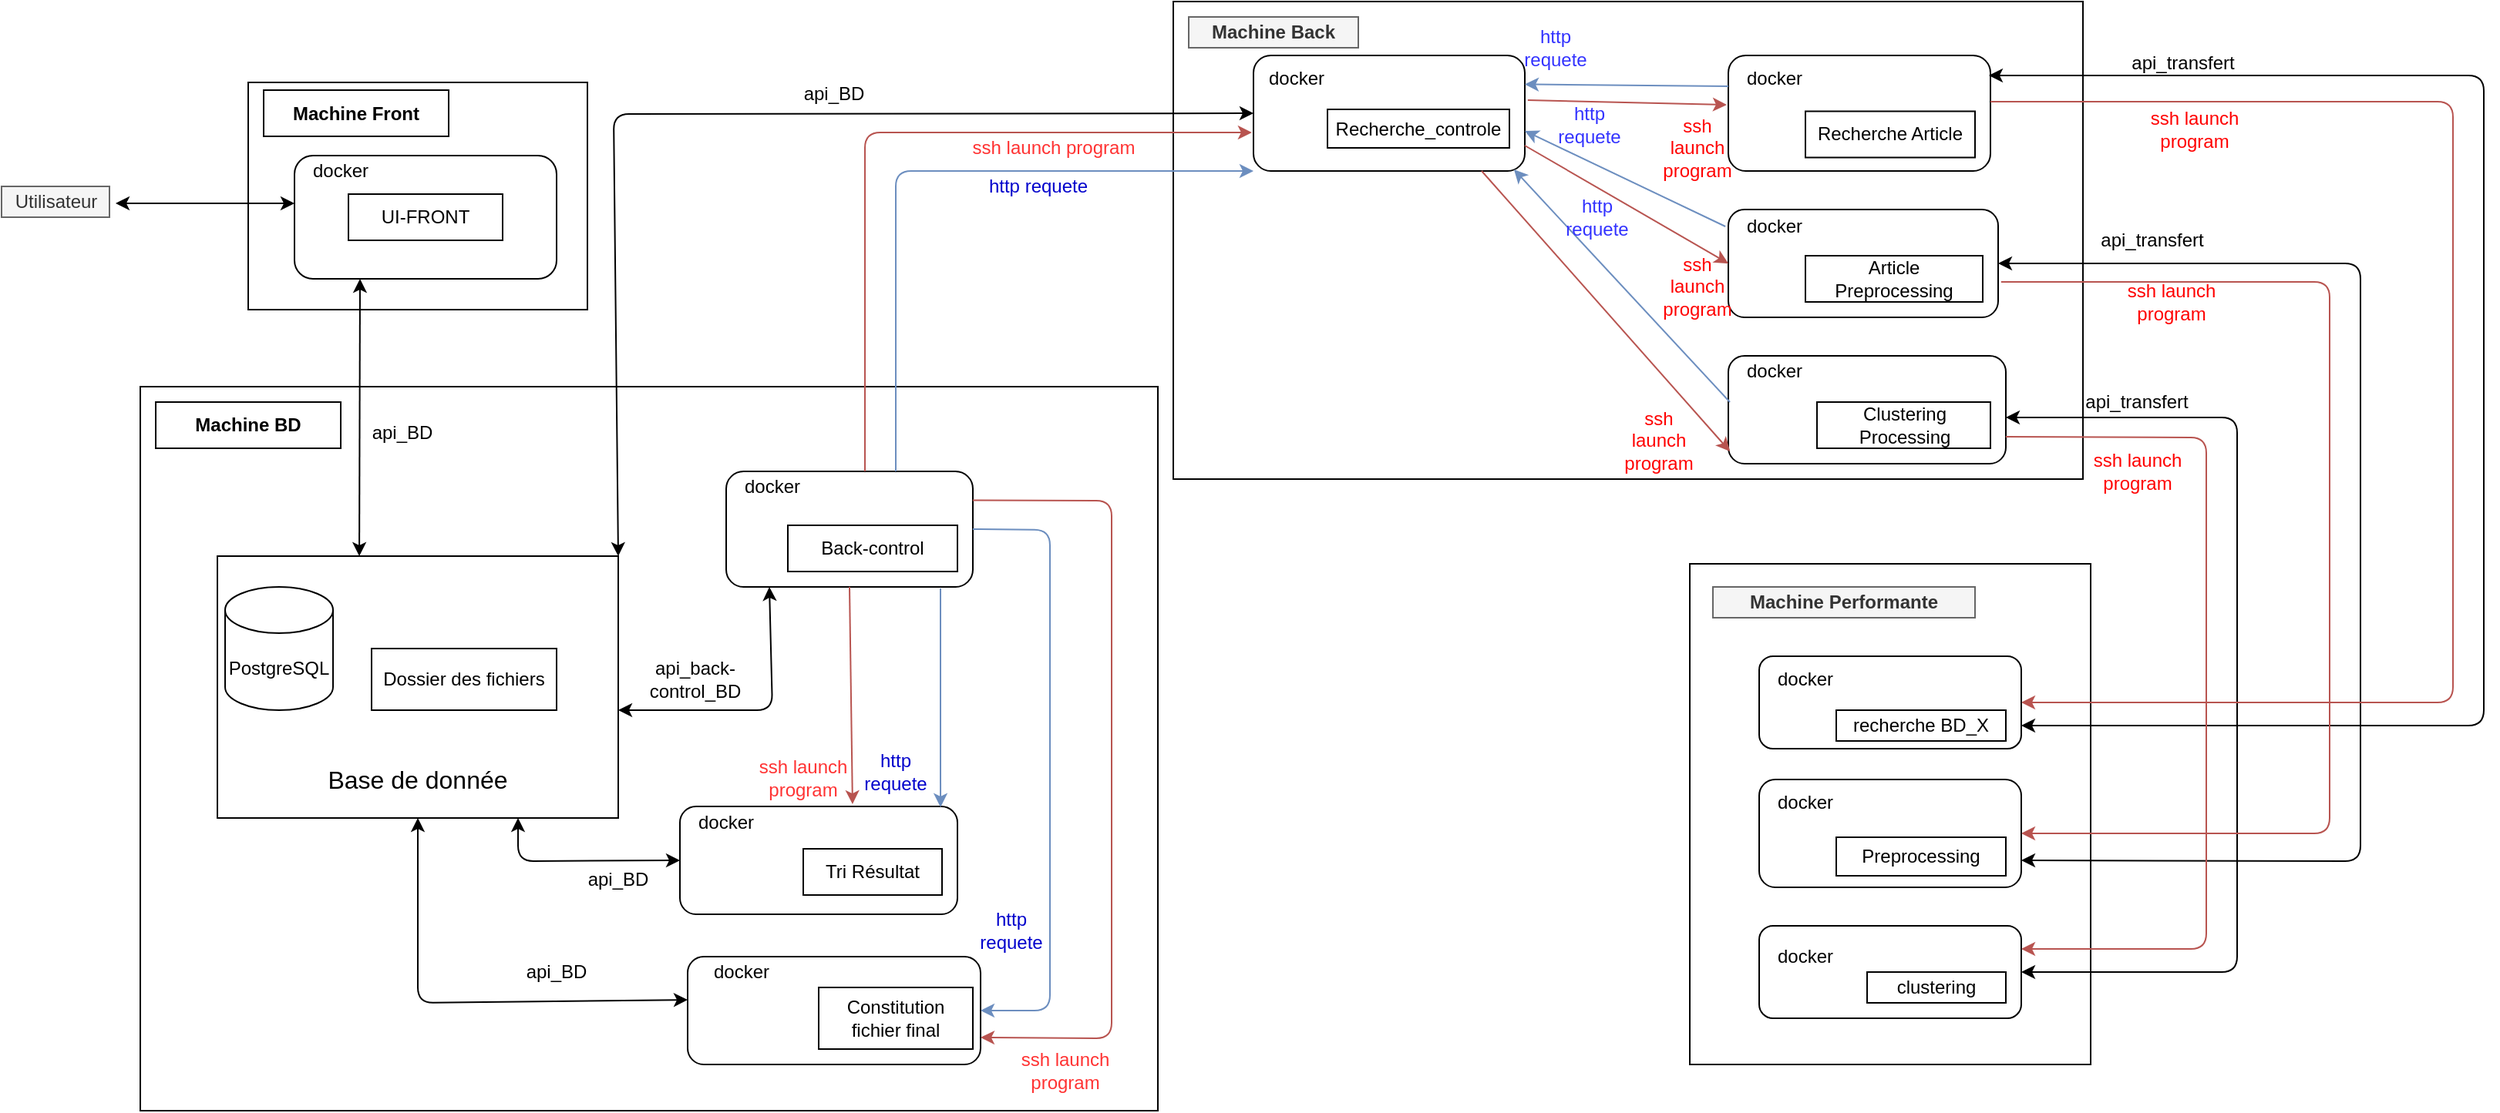 <mxfile version="14.4.3" type="device"><diagram id="G_cpTcne698S1ex-nkcn" name="Page-1"><mxGraphModel dx="2177" dy="816" grid="1" gridSize="10" guides="1" tooltips="1" connect="1" arrows="1" fold="1" page="1" pageScale="1" pageWidth="827" pageHeight="1169" math="0" shadow="0"><root><mxCell id="0"/><mxCell id="1" parent="0"/><mxCell id="-lOK2-5lJGdVcFM7e7Ie-23" value="" style="rounded=0;whiteSpace=wrap;html=1;" parent="1" vertex="1"><mxGeometry x="90" y="302.5" width="220" height="147.5" as="geometry"/></mxCell><mxCell id="-lOK2-5lJGdVcFM7e7Ie-19" value="" style="rounded=0;whiteSpace=wrap;html=1;" parent="1" vertex="1"><mxGeometry x="20" y="500" width="660" height="470" as="geometry"/></mxCell><mxCell id="ac_2K6hET6sWoK2QWNwb-1" value="" style="rounded=0;whiteSpace=wrap;html=1;" parent="1" vertex="1"><mxGeometry x="1025" y="615" width="260" height="325" as="geometry"/></mxCell><mxCell id="-lOK2-5lJGdVcFM7e7Ie-1" value="" style="rounded=0;whiteSpace=wrap;html=1;" parent="1" vertex="1"><mxGeometry x="690" y="250" width="590" height="310" as="geometry"/></mxCell><mxCell id="2wxzu48BwsXidtHnUmWm-2" value="Utilisateur" style="text;html=1;align=center;verticalAlign=middle;resizable=0;points=[];autosize=1;fillColor=#f5f5f5;strokeColor=#666666;fontColor=#333333;" parent="1" vertex="1"><mxGeometry x="-70" y="370" width="70" height="20" as="geometry"/></mxCell><mxCell id="2wxzu48BwsXidtHnUmWm-3" value="" style="rounded=1;whiteSpace=wrap;html=1;" parent="1" vertex="1"><mxGeometry x="120" y="350" width="170" height="80" as="geometry"/></mxCell><mxCell id="2wxzu48BwsXidtHnUmWm-4" value="UI-FRONT" style="rounded=0;whiteSpace=wrap;html=1;" parent="1" vertex="1"><mxGeometry x="155" y="375" width="100" height="30" as="geometry"/></mxCell><mxCell id="2wxzu48BwsXidtHnUmWm-5" value="docker" style="text;html=1;strokeColor=none;fillColor=none;align=center;verticalAlign=middle;whiteSpace=wrap;rounded=0;" parent="1" vertex="1"><mxGeometry x="130" y="350" width="40" height="20" as="geometry"/></mxCell><mxCell id="2wxzu48BwsXidtHnUmWm-6" value="" style="endArrow=classic;startArrow=classic;html=1;entryX=0;entryY=0.388;entryDx=0;entryDy=0;entryPerimeter=0;exitX=1.057;exitY=0.55;exitDx=0;exitDy=0;exitPerimeter=0;" parent="1" target="2wxzu48BwsXidtHnUmWm-3" edge="1" source="2wxzu48BwsXidtHnUmWm-2"><mxGeometry width="50" height="50" relative="1" as="geometry"><mxPoint x="80" y="380" as="sourcePoint"/><mxPoint x="120" y="375" as="targetPoint"/></mxGeometry></mxCell><mxCell id="2wxzu48BwsXidtHnUmWm-8" value="" style="rounded=0;whiteSpace=wrap;html=1;" parent="1" vertex="1"><mxGeometry x="70" y="610" width="260" height="170" as="geometry"/></mxCell><mxCell id="2wxzu48BwsXidtHnUmWm-9" value="PostgreSQL" style="shape=cylinder3;whiteSpace=wrap;html=1;boundedLbl=1;backgroundOutline=1;size=15;" parent="1" vertex="1"><mxGeometry x="75" y="630" width="70" height="80" as="geometry"/></mxCell><mxCell id="2wxzu48BwsXidtHnUmWm-10" value="&lt;font style=&quot;font-size: 16px&quot;&gt;Base de donnée&lt;/font&gt;" style="text;html=1;strokeColor=none;fillColor=none;align=center;verticalAlign=middle;whiteSpace=wrap;rounded=0;" parent="1" vertex="1"><mxGeometry x="90" y="740" width="220" height="30" as="geometry"/></mxCell><mxCell id="2wxzu48BwsXidtHnUmWm-14" value="" style="rounded=1;whiteSpace=wrap;html=1;" parent="1" vertex="1"><mxGeometry x="742" y="285" width="176" height="75" as="geometry"/></mxCell><mxCell id="2wxzu48BwsXidtHnUmWm-15" value="Recherche_controle" style="rounded=0;whiteSpace=wrap;html=1;" parent="1" vertex="1"><mxGeometry x="790" y="320" width="118" height="25" as="geometry"/></mxCell><mxCell id="2wxzu48BwsXidtHnUmWm-16" value="docker" style="text;html=1;strokeColor=none;fillColor=none;align=center;verticalAlign=middle;whiteSpace=wrap;rounded=0;" parent="1" vertex="1"><mxGeometry x="750" y="290" width="40" height="20" as="geometry"/></mxCell><mxCell id="2wxzu48BwsXidtHnUmWm-17" value="Dossier des fichiers" style="rounded=0;whiteSpace=wrap;html=1;" parent="1" vertex="1"><mxGeometry x="170" y="670" width="120" height="40" as="geometry"/></mxCell><mxCell id="2wxzu48BwsXidtHnUmWm-19" value="api_BD" style="text;html=1;strokeColor=none;fillColor=none;align=center;verticalAlign=middle;whiteSpace=wrap;rounded=0;" parent="1" vertex="1"><mxGeometry x="450" y="300" width="40" height="20" as="geometry"/></mxCell><mxCell id="2wxzu48BwsXidtHnUmWm-20" value="" style="rounded=1;whiteSpace=wrap;html=1;" parent="1" vertex="1"><mxGeometry x="1050" y="285" width="170" height="75" as="geometry"/></mxCell><mxCell id="2wxzu48BwsXidtHnUmWm-21" value="Recherche Article" style="rounded=0;whiteSpace=wrap;html=1;" parent="1" vertex="1"><mxGeometry x="1100" y="321.25" width="110" height="30" as="geometry"/></mxCell><mxCell id="2wxzu48BwsXidtHnUmWm-22" value="docker" style="text;html=1;strokeColor=none;fillColor=none;align=center;verticalAlign=middle;whiteSpace=wrap;rounded=0;" parent="1" vertex="1"><mxGeometry x="1060" y="290" width="40" height="20" as="geometry"/></mxCell><mxCell id="2wxzu48BwsXidtHnUmWm-25" value="" style="rounded=1;whiteSpace=wrap;html=1;" parent="1" vertex="1"><mxGeometry x="1050" y="385" width="175" height="70" as="geometry"/></mxCell><mxCell id="2wxzu48BwsXidtHnUmWm-26" value="Article Preprocessing" style="rounded=0;whiteSpace=wrap;html=1;" parent="1" vertex="1"><mxGeometry x="1100" y="415" width="115" height="30" as="geometry"/></mxCell><mxCell id="2wxzu48BwsXidtHnUmWm-27" value="docker" style="text;html=1;strokeColor=none;fillColor=none;align=center;verticalAlign=middle;whiteSpace=wrap;rounded=0;" parent="1" vertex="1"><mxGeometry x="1060" y="386.25" width="40" height="20" as="geometry"/></mxCell><mxCell id="2wxzu48BwsXidtHnUmWm-29" value="" style="rounded=1;whiteSpace=wrap;html=1;" parent="1" vertex="1"><mxGeometry x="1050" y="480" width="180" height="70" as="geometry"/></mxCell><mxCell id="2wxzu48BwsXidtHnUmWm-30" value="Clustering Processing" style="rounded=0;whiteSpace=wrap;html=1;" parent="1" vertex="1"><mxGeometry x="1107.5" y="510" width="112.5" height="30" as="geometry"/></mxCell><mxCell id="2wxzu48BwsXidtHnUmWm-31" value="docker" style="text;html=1;strokeColor=none;fillColor=none;align=center;verticalAlign=middle;whiteSpace=wrap;rounded=0;" parent="1" vertex="1"><mxGeometry x="1060" y="480" width="40" height="20" as="geometry"/></mxCell><mxCell id="2wxzu48BwsXidtHnUmWm-33" value="" style="rounded=1;whiteSpace=wrap;html=1;" parent="1" vertex="1"><mxGeometry x="370" y="772.5" width="180" height="70" as="geometry"/></mxCell><mxCell id="2wxzu48BwsXidtHnUmWm-34" value="Tri Résultat" style="rounded=0;whiteSpace=wrap;html=1;" parent="1" vertex="1"><mxGeometry x="450" y="800" width="90" height="30" as="geometry"/></mxCell><mxCell id="2wxzu48BwsXidtHnUmWm-35" value="docker" style="text;html=1;strokeColor=none;fillColor=none;align=center;verticalAlign=middle;whiteSpace=wrap;rounded=0;" parent="1" vertex="1"><mxGeometry x="380" y="772.5" width="40" height="20" as="geometry"/></mxCell><mxCell id="2wxzu48BwsXidtHnUmWm-38" value="" style="rounded=1;whiteSpace=wrap;html=1;" parent="1" vertex="1"><mxGeometry x="375" y="870" width="190" height="70" as="geometry"/></mxCell><mxCell id="2wxzu48BwsXidtHnUmWm-39" value="Constitution fichier final" style="rounded=0;whiteSpace=wrap;html=1;" parent="1" vertex="1"><mxGeometry x="460" y="890" width="100" height="40" as="geometry"/></mxCell><mxCell id="2wxzu48BwsXidtHnUmWm-40" value="docker" style="text;html=1;strokeColor=none;fillColor=none;align=center;verticalAlign=middle;whiteSpace=wrap;rounded=0;" parent="1" vertex="1"><mxGeometry x="390" y="870" width="40" height="20" as="geometry"/></mxCell><mxCell id="2wxzu48BwsXidtHnUmWm-42" value="" style="endArrow=classic;startArrow=classic;html=1;entryX=0;entryY=0.5;entryDx=0;entryDy=0;exitX=1;exitY=0;exitDx=0;exitDy=0;" parent="1" source="2wxzu48BwsXidtHnUmWm-8" target="2wxzu48BwsXidtHnUmWm-14" edge="1"><mxGeometry width="50" height="50" relative="1" as="geometry"><mxPoint x="327" y="540" as="sourcePoint"/><mxPoint x="493" y="490" as="targetPoint"/><Array as="points"><mxPoint x="327" y="323"/></Array></mxGeometry></mxCell><mxCell id="2wxzu48BwsXidtHnUmWm-46" value="" style="endArrow=classic;startArrow=classic;html=1;exitX=0.75;exitY=1;exitDx=0;exitDy=0;entryX=0;entryY=0.5;entryDx=0;entryDy=0;" parent="1" source="2wxzu48BwsXidtHnUmWm-8" target="2wxzu48BwsXidtHnUmWm-33" edge="1"><mxGeometry width="50" height="50" relative="1" as="geometry"><mxPoint x="470" y="860" as="sourcePoint"/><mxPoint x="430" y="810" as="targetPoint"/><Array as="points"><mxPoint x="265" y="808"/></Array></mxGeometry></mxCell><mxCell id="2wxzu48BwsXidtHnUmWm-47" value="" style="endArrow=classic;startArrow=classic;html=1;exitX=0.5;exitY=1;exitDx=0;exitDy=0;entryX=0;entryY=0.4;entryDx=0;entryDy=0;entryPerimeter=0;" parent="1" source="2wxzu48BwsXidtHnUmWm-8" target="2wxzu48BwsXidtHnUmWm-38" edge="1"><mxGeometry width="50" height="50" relative="1" as="geometry"><mxPoint x="470" y="950" as="sourcePoint"/><mxPoint x="370" y="900" as="targetPoint"/><Array as="points"><mxPoint x="200" y="900"/></Array></mxGeometry></mxCell><mxCell id="2wxzu48BwsXidtHnUmWm-51" value="api_BD" style="text;html=1;strokeColor=none;fillColor=none;align=center;verticalAlign=middle;whiteSpace=wrap;rounded=0;" parent="1" vertex="1"><mxGeometry x="310" y="810" width="40" height="20" as="geometry"/></mxCell><mxCell id="2wxzu48BwsXidtHnUmWm-52" value="api_BD" style="text;html=1;strokeColor=none;fillColor=none;align=center;verticalAlign=middle;whiteSpace=wrap;rounded=0;" parent="1" vertex="1"><mxGeometry x="270" y="870" width="40" height="20" as="geometry"/></mxCell><mxCell id="2wxzu48BwsXidtHnUmWm-54" value="" style="rounded=1;whiteSpace=wrap;html=1;" parent="1" vertex="1"><mxGeometry x="1070" y="675" width="170" height="60" as="geometry"/></mxCell><mxCell id="2wxzu48BwsXidtHnUmWm-55" value="recherche BD_X" style="rounded=0;whiteSpace=wrap;html=1;" parent="1" vertex="1"><mxGeometry x="1120" y="710" width="110" height="20" as="geometry"/></mxCell><mxCell id="2wxzu48BwsXidtHnUmWm-56" value="docker" style="text;html=1;strokeColor=none;fillColor=none;align=center;verticalAlign=middle;whiteSpace=wrap;rounded=0;" parent="1" vertex="1"><mxGeometry x="1080" y="680" width="40" height="20" as="geometry"/></mxCell><mxCell id="2wxzu48BwsXidtHnUmWm-58" value="" style="rounded=1;whiteSpace=wrap;html=1;" parent="1" vertex="1"><mxGeometry x="1070" y="755" width="170" height="70" as="geometry"/></mxCell><mxCell id="2wxzu48BwsXidtHnUmWm-59" value="Preprocessing" style="rounded=0;whiteSpace=wrap;html=1;" parent="1" vertex="1"><mxGeometry x="1120" y="792.5" width="110" height="25" as="geometry"/></mxCell><mxCell id="2wxzu48BwsXidtHnUmWm-60" value="docker" style="text;html=1;strokeColor=none;fillColor=none;align=center;verticalAlign=middle;whiteSpace=wrap;rounded=0;" parent="1" vertex="1"><mxGeometry x="1080" y="760" width="40" height="20" as="geometry"/></mxCell><mxCell id="2wxzu48BwsXidtHnUmWm-64" value="" style="rounded=1;whiteSpace=wrap;html=1;" parent="1" vertex="1"><mxGeometry x="1070" y="850" width="170" height="60" as="geometry"/></mxCell><mxCell id="2wxzu48BwsXidtHnUmWm-65" value="clustering" style="rounded=0;whiteSpace=wrap;html=1;" parent="1" vertex="1"><mxGeometry x="1140" y="880" width="90" height="20" as="geometry"/></mxCell><mxCell id="2wxzu48BwsXidtHnUmWm-66" value="docker" style="text;html=1;strokeColor=none;fillColor=none;align=center;verticalAlign=middle;whiteSpace=wrap;rounded=0;" parent="1" vertex="1"><mxGeometry x="1080" y="860" width="40" height="20" as="geometry"/></mxCell><mxCell id="-lOK2-5lJGdVcFM7e7Ie-8" value="http requete" style="text;html=1;align=center;verticalAlign=middle;whiteSpace=wrap;rounded=0;fontColor=#3333FF;" parent="1" vertex="1"><mxGeometry x="918" y="270" width="40" height="20" as="geometry"/></mxCell><mxCell id="-lOK2-5lJGdVcFM7e7Ie-9" value="Machine Back" style="text;html=1;strokeColor=#666666;fillColor=#f5f5f5;align=center;verticalAlign=middle;whiteSpace=wrap;rounded=0;fontColor=#333333;fontStyle=1" parent="1" vertex="1"><mxGeometry x="700" y="260" width="110" height="20" as="geometry"/></mxCell><mxCell id="-lOK2-5lJGdVcFM7e7Ie-11" value="Machine Performante" style="text;html=1;strokeColor=#666666;fillColor=#f5f5f5;align=center;verticalAlign=middle;whiteSpace=wrap;rounded=0;fontColor=#333333;fontStyle=1" parent="1" vertex="1"><mxGeometry x="1040" y="630" width="170" height="20" as="geometry"/></mxCell><mxCell id="-lOK2-5lJGdVcFM7e7Ie-12" value="" style="endArrow=classic;startArrow=classic;html=1;entryX=0.994;entryY=0.173;entryDx=0;entryDy=0;exitX=1;exitY=0.75;exitDx=0;exitDy=0;entryPerimeter=0;" parent="1" target="2wxzu48BwsXidtHnUmWm-20" edge="1" source="2wxzu48BwsXidtHnUmWm-54"><mxGeometry width="50" height="50" relative="1" as="geometry"><mxPoint x="1240" y="700" as="sourcePoint"/><mxPoint x="1290" y="650" as="targetPoint"/><Array as="points"><mxPoint x="1540" y="720"/><mxPoint x="1540" y="298"/></Array></mxGeometry></mxCell><mxCell id="-lOK2-5lJGdVcFM7e7Ie-13" value="" style="endArrow=classic;startArrow=classic;html=1;entryX=1;entryY=0.75;entryDx=0;entryDy=0;" parent="1" target="2wxzu48BwsXidtHnUmWm-58" edge="1"><mxGeometry width="50" height="50" relative="1" as="geometry"><mxPoint x="1225" y="420" as="sourcePoint"/><mxPoint x="1275" y="370" as="targetPoint"/><Array as="points"><mxPoint x="1460" y="420"/><mxPoint x="1460" y="808"/></Array></mxGeometry></mxCell><mxCell id="-lOK2-5lJGdVcFM7e7Ie-14" value="" style="endArrow=classic;startArrow=classic;html=1;entryX=1;entryY=0.5;entryDx=0;entryDy=0;" parent="1" target="2wxzu48BwsXidtHnUmWm-64" edge="1"><mxGeometry width="50" height="50" relative="1" as="geometry"><mxPoint x="1230" y="520" as="sourcePoint"/><mxPoint x="1280" y="470" as="targetPoint"/><Array as="points"><mxPoint x="1380" y="520"/><mxPoint x="1380" y="880"/></Array></mxGeometry></mxCell><mxCell id="-lOK2-5lJGdVcFM7e7Ie-15" value="api_transfert" style="text;html=1;strokeColor=none;fillColor=none;align=center;verticalAlign=middle;whiteSpace=wrap;rounded=0;" parent="1" vertex="1"><mxGeometry x="1300" y="280" width="90" height="20" as="geometry"/></mxCell><mxCell id="-lOK2-5lJGdVcFM7e7Ie-16" value="" style="endArrow=classic;startArrow=classic;html=1;entryX=0.25;entryY=1;entryDx=0;entryDy=0;exitX=0.354;exitY=0;exitDx=0;exitDy=0;exitPerimeter=0;" parent="1" source="2wxzu48BwsXidtHnUmWm-8" target="2wxzu48BwsXidtHnUmWm-3" edge="1"><mxGeometry width="50" height="50" relative="1" as="geometry"><mxPoint x="163" y="600" as="sourcePoint"/><mxPoint x="210" y="490" as="targetPoint"/></mxGeometry></mxCell><mxCell id="-lOK2-5lJGdVcFM7e7Ie-17" value="" style="rounded=1;whiteSpace=wrap;html=1;" parent="1" vertex="1"><mxGeometry x="400" y="555" width="160" height="75" as="geometry"/></mxCell><mxCell id="-lOK2-5lJGdVcFM7e7Ie-18" value="docker" style="text;html=1;strokeColor=none;fillColor=none;align=center;verticalAlign=middle;whiteSpace=wrap;rounded=0;" parent="1" vertex="1"><mxGeometry x="410" y="555" width="40" height="20" as="geometry"/></mxCell><mxCell id="-lOK2-5lJGdVcFM7e7Ie-20" value="Back-control" style="rounded=0;whiteSpace=wrap;html=1;" parent="1" vertex="1"><mxGeometry x="440" y="590" width="110" height="30" as="geometry"/></mxCell><mxCell id="-lOK2-5lJGdVcFM7e7Ie-24" value="&lt;b&gt;Machine BD&lt;/b&gt;" style="rounded=0;whiteSpace=wrap;html=1;" parent="1" vertex="1"><mxGeometry x="30" y="510" width="120" height="30" as="geometry"/></mxCell><mxCell id="-lOK2-5lJGdVcFM7e7Ie-25" value="" style="endArrow=classic;startArrow=classic;html=1;" parent="1" edge="1"><mxGeometry width="50" height="50" relative="1" as="geometry"><mxPoint x="330" y="710" as="sourcePoint"/><mxPoint x="428" y="630" as="targetPoint"/><Array as="points"><mxPoint x="430" y="710"/></Array></mxGeometry></mxCell><mxCell id="-lOK2-5lJGdVcFM7e7Ie-26" value="" style="endArrow=classic;html=1;entryX=-0.006;entryY=0.427;entryDx=0;entryDy=0;exitX=1.011;exitY=0.387;exitDx=0;exitDy=0;exitPerimeter=0;entryPerimeter=0;fillColor=#f8cecc;strokeColor=#b85450;" parent="1" source="2wxzu48BwsXidtHnUmWm-14" target="2wxzu48BwsXidtHnUmWm-20" edge="1"><mxGeometry width="50" height="50" relative="1" as="geometry"><mxPoint x="918" y="305" as="sourcePoint"/><mxPoint x="968" y="255" as="targetPoint"/></mxGeometry></mxCell><mxCell id="-lOK2-5lJGdVcFM7e7Ie-27" value="" style="endArrow=classic;html=1;entryX=1;entryY=0.25;entryDx=0;entryDy=0;fontColor=#3333FF;fillColor=#dae8fc;strokeColor=#6c8ebf;" parent="1" target="2wxzu48BwsXidtHnUmWm-14" edge="1"><mxGeometry width="50" height="50" relative="1" as="geometry"><mxPoint x="1050" y="305" as="sourcePoint"/><mxPoint x="1100" y="255" as="targetPoint"/></mxGeometry></mxCell><mxCell id="-lOK2-5lJGdVcFM7e7Ie-28" value="ssh launch program" style="text;html=1;strokeColor=none;fillColor=none;align=center;verticalAlign=middle;whiteSpace=wrap;rounded=0;fontColor=#FF0000;" parent="1" vertex="1"><mxGeometry x="1010" y="330" width="40" height="30" as="geometry"/></mxCell><mxCell id="-lOK2-5lJGdVcFM7e7Ie-30" value="api_transfert" style="text;html=1;strokeColor=none;fillColor=none;align=center;verticalAlign=middle;whiteSpace=wrap;rounded=0;" parent="1" vertex="1"><mxGeometry x="1280" y="395" width="90" height="20" as="geometry"/></mxCell><mxCell id="-lOK2-5lJGdVcFM7e7Ie-31" value="api_transfert" style="text;html=1;strokeColor=none;fillColor=none;align=center;verticalAlign=middle;whiteSpace=wrap;rounded=0;" parent="1" vertex="1"><mxGeometry x="1270" y="500" width="90" height="20" as="geometry"/></mxCell><mxCell id="-lOK2-5lJGdVcFM7e7Ie-32" value="api_back-control_BD" style="text;html=1;strokeColor=none;fillColor=none;align=center;verticalAlign=middle;whiteSpace=wrap;rounded=0;" parent="1" vertex="1"><mxGeometry x="340" y="675" width="80" height="30" as="geometry"/></mxCell><mxCell id="-lOK2-5lJGdVcFM7e7Ie-33" value="" style="endArrow=classic;html=1;entryX=-0.006;entryY=0.667;entryDx=0;entryDy=0;entryPerimeter=0;fillColor=#f8cecc;strokeColor=#b85450;" parent="1" target="2wxzu48BwsXidtHnUmWm-14" edge="1"><mxGeometry width="50" height="50" relative="1" as="geometry"><mxPoint x="490" y="555" as="sourcePoint"/><mxPoint x="540" y="505" as="targetPoint"/><Array as="points"><mxPoint x="490" y="335"/></Array></mxGeometry></mxCell><mxCell id="-lOK2-5lJGdVcFM7e7Ie-34" value="&lt;b&gt;Machine Front&lt;/b&gt;" style="rounded=0;whiteSpace=wrap;html=1;" parent="1" vertex="1"><mxGeometry x="100" y="307.5" width="120" height="30" as="geometry"/></mxCell><mxCell id="_8s0IjdPIOHjrAmj5cB9-1" value="" style="endArrow=classic;html=1;entryX=0.939;entryY=0.007;entryDx=0;entryDy=0;entryPerimeter=0;fillColor=#dae8fc;strokeColor=#6c8ebf;" edge="1" parent="1" target="2wxzu48BwsXidtHnUmWm-33"><mxGeometry width="50" height="50" relative="1" as="geometry"><mxPoint x="539" y="631" as="sourcePoint"/><mxPoint x="520" y="585" as="targetPoint"/></mxGeometry></mxCell><mxCell id="_8s0IjdPIOHjrAmj5cB9-2" value="" style="endArrow=classic;html=1;exitX=1;exitY=0.5;exitDx=0;exitDy=0;entryX=1;entryY=0.5;entryDx=0;entryDy=0;fillColor=#dae8fc;strokeColor=#6c8ebf;" edge="1" parent="1" source="-lOK2-5lJGdVcFM7e7Ie-17" target="2wxzu48BwsXidtHnUmWm-38"><mxGeometry width="50" height="50" relative="1" as="geometry"><mxPoint x="660" y="710" as="sourcePoint"/><mxPoint x="710" y="660" as="targetPoint"/><Array as="points"><mxPoint x="610" y="593"/><mxPoint x="610" y="905"/></Array></mxGeometry></mxCell><mxCell id="_8s0IjdPIOHjrAmj5cB9-3" value="http requete" style="text;html=1;strokeColor=none;fillColor=none;align=center;verticalAlign=middle;whiteSpace=wrap;rounded=0;fontColor=#0000CC;" vertex="1" parent="1"><mxGeometry x="490" y="740" width="40" height="20" as="geometry"/></mxCell><mxCell id="_8s0IjdPIOHjrAmj5cB9-5" value="api_BD" style="text;html=1;strokeColor=none;fillColor=none;align=center;verticalAlign=middle;whiteSpace=wrap;rounded=0;" vertex="1" parent="1"><mxGeometry x="170" y="520" width="40" height="20" as="geometry"/></mxCell><mxCell id="_8s0IjdPIOHjrAmj5cB9-6" value="ssh launch program" style="text;html=1;align=center;verticalAlign=middle;whiteSpace=wrap;rounded=0;fontColor=#FF3333;" vertex="1" parent="1"><mxGeometry x="545" y="340" width="135" height="10" as="geometry"/></mxCell><mxCell id="_8s0IjdPIOHjrAmj5cB9-7" value="" style="endArrow=classic;html=1;entryX=1;entryY=0.5;entryDx=0;entryDy=0;exitX=1;exitY=0.4;exitDx=0;exitDy=0;exitPerimeter=0;fillColor=#f8cecc;strokeColor=#b85450;" edge="1" parent="1" source="2wxzu48BwsXidtHnUmWm-20" target="2wxzu48BwsXidtHnUmWm-54"><mxGeometry width="50" height="50" relative="1" as="geometry"><mxPoint x="1225" y="315" as="sourcePoint"/><mxPoint x="1275" y="265" as="targetPoint"/><Array as="points"><mxPoint x="1520" y="315"/><mxPoint x="1520" y="705"/></Array></mxGeometry></mxCell><mxCell id="_8s0IjdPIOHjrAmj5cB9-8" value="ssh launch program" style="text;html=1;strokeColor=none;fillColor=none;align=center;verticalAlign=middle;whiteSpace=wrap;rounded=0;fontColor=#FF0000;" vertex="1" parent="1"><mxGeometry x="1300" y="317.5" width="105" height="30" as="geometry"/></mxCell><mxCell id="_8s0IjdPIOHjrAmj5cB9-9" value="" style="endArrow=classic;html=1;entryX=0.006;entryY=0.886;entryDx=0;entryDy=0;exitX=1.011;exitY=0.387;exitDx=0;exitDy=0;exitPerimeter=0;fillColor=#f8cecc;strokeColor=#b85450;entryPerimeter=0;" edge="1" parent="1" target="2wxzu48BwsXidtHnUmWm-29"><mxGeometry width="50" height="50" relative="1" as="geometry"><mxPoint x="890" y="360" as="sourcePoint"/><mxPoint x="1019.044" y="363" as="targetPoint"/></mxGeometry></mxCell><mxCell id="_8s0IjdPIOHjrAmj5cB9-10" value="" style="endArrow=classic;html=1;entryX=0.96;entryY=0.987;entryDx=0;entryDy=0;fontColor=#3333FF;fillColor=#dae8fc;strokeColor=#6c8ebf;entryPerimeter=0;" edge="1" parent="1" target="2wxzu48BwsXidtHnUmWm-14"><mxGeometry width="50" height="50" relative="1" as="geometry"><mxPoint x="1051" y="510" as="sourcePoint"/><mxPoint x="919" y="508.75" as="targetPoint"/></mxGeometry></mxCell><mxCell id="_8s0IjdPIOHjrAmj5cB9-11" value="" style="endArrow=classic;html=1;entryX=1;entryY=0.653;entryDx=0;entryDy=0;fontColor=#3333FF;fillColor=#dae8fc;strokeColor=#6c8ebf;entryPerimeter=0;exitX=-0.011;exitY=0.157;exitDx=0;exitDy=0;exitPerimeter=0;" edge="1" parent="1" source="2wxzu48BwsXidtHnUmWm-25" target="2wxzu48BwsXidtHnUmWm-14"><mxGeometry width="50" height="50" relative="1" as="geometry"><mxPoint x="1051" y="386.25" as="sourcePoint"/><mxPoint x="919" y="385" as="targetPoint"/></mxGeometry></mxCell><mxCell id="_8s0IjdPIOHjrAmj5cB9-12" value="" style="endArrow=classic;html=1;entryX=0;entryY=0.5;entryDx=0;entryDy=0;exitX=1.011;exitY=0.387;exitDx=0;exitDy=0;exitPerimeter=0;fillColor=#f8cecc;strokeColor=#b85450;" edge="1" parent="1" target="2wxzu48BwsXidtHnUmWm-25"><mxGeometry width="50" height="50" relative="1" as="geometry"><mxPoint x="918" y="343.5" as="sourcePoint"/><mxPoint x="1047.044" y="346.5" as="targetPoint"/></mxGeometry></mxCell><mxCell id="_8s0IjdPIOHjrAmj5cB9-13" value="ssh launch program" style="text;html=1;strokeColor=none;fillColor=none;align=center;verticalAlign=middle;whiteSpace=wrap;rounded=0;fontColor=#FF0000;" vertex="1" parent="1"><mxGeometry x="1010" y="420" width="40" height="30" as="geometry"/></mxCell><mxCell id="_8s0IjdPIOHjrAmj5cB9-14" value="ssh launch program" style="text;html=1;strokeColor=none;fillColor=none;align=center;verticalAlign=middle;whiteSpace=wrap;rounded=0;fontColor=#FF0000;" vertex="1" parent="1"><mxGeometry x="985" y="520" width="40" height="30" as="geometry"/></mxCell><mxCell id="_8s0IjdPIOHjrAmj5cB9-15" value="http requete" style="text;html=1;align=center;verticalAlign=middle;whiteSpace=wrap;rounded=0;fontColor=#3333FF;" vertex="1" parent="1"><mxGeometry x="940" y="320" width="40" height="20" as="geometry"/></mxCell><mxCell id="_8s0IjdPIOHjrAmj5cB9-16" value="http requete" style="text;html=1;align=center;verticalAlign=middle;whiteSpace=wrap;rounded=0;fontColor=#3333FF;" vertex="1" parent="1"><mxGeometry x="945" y="380" width="40" height="20" as="geometry"/></mxCell><mxCell id="_8s0IjdPIOHjrAmj5cB9-18" value="http requete" style="text;html=1;strokeColor=none;fillColor=none;align=center;verticalAlign=middle;whiteSpace=wrap;rounded=0;fontColor=#0000CC;" vertex="1" parent="1"><mxGeometry x="565" y="842.5" width="40" height="20" as="geometry"/></mxCell><mxCell id="_8s0IjdPIOHjrAmj5cB9-19" value="" style="endArrow=classic;html=1;entryX=1;entryY=0.5;entryDx=0;entryDy=0;exitX=1.011;exitY=0.671;exitDx=0;exitDy=0;exitPerimeter=0;fillColor=#f8cecc;strokeColor=#b85450;" edge="1" parent="1" source="2wxzu48BwsXidtHnUmWm-25" target="2wxzu48BwsXidtHnUmWm-58"><mxGeometry width="50" height="50" relative="1" as="geometry"><mxPoint x="1610" y="530" as="sourcePoint"/><mxPoint x="1630" y="920" as="targetPoint"/><Array as="points"><mxPoint x="1440" y="432"/><mxPoint x="1440" y="790"/></Array></mxGeometry></mxCell><mxCell id="_8s0IjdPIOHjrAmj5cB9-20" value="ssh launch program" style="text;html=1;strokeColor=none;fillColor=none;align=center;verticalAlign=middle;whiteSpace=wrap;rounded=0;fontColor=#FF0000;" vertex="1" parent="1"><mxGeometry x="1285" y="430" width="105" height="30" as="geometry"/></mxCell><mxCell id="_8s0IjdPIOHjrAmj5cB9-21" value="" style="endArrow=classic;html=1;entryX=1;entryY=0.25;entryDx=0;entryDy=0;exitX=1;exitY=0.75;exitDx=0;exitDy=0;fillColor=#f8cecc;strokeColor=#b85450;" edge="1" parent="1" source="2wxzu48BwsXidtHnUmWm-29" target="2wxzu48BwsXidtHnUmWm-64"><mxGeometry width="50" height="50" relative="1" as="geometry"><mxPoint x="1810" y="500" as="sourcePoint"/><mxPoint x="1823.075" y="858.03" as="targetPoint"/><Array as="points"><mxPoint x="1360" y="533"/><mxPoint x="1360" y="865"/></Array></mxGeometry></mxCell><mxCell id="_8s0IjdPIOHjrAmj5cB9-22" value="ssh launch program" style="text;html=1;strokeColor=none;fillColor=none;align=center;verticalAlign=middle;whiteSpace=wrap;rounded=0;fontColor=#FF0000;" vertex="1" parent="1"><mxGeometry x="1262.5" y="540" width="105" height="30" as="geometry"/></mxCell><mxCell id="_8s0IjdPIOHjrAmj5cB9-27" value="" style="endArrow=classic;html=1;fontColor=#0000CC;exitX=0.5;exitY=1;exitDx=0;exitDy=0;entryX=0.622;entryY=-0.021;entryDx=0;entryDy=0;entryPerimeter=0;fillColor=#f8cecc;strokeColor=#b85450;" edge="1" parent="1" source="-lOK2-5lJGdVcFM7e7Ie-17" target="2wxzu48BwsXidtHnUmWm-33"><mxGeometry width="50" height="50" relative="1" as="geometry"><mxPoint x="500" y="640" as="sourcePoint"/><mxPoint x="550" y="590" as="targetPoint"/></mxGeometry></mxCell><mxCell id="_8s0IjdPIOHjrAmj5cB9-28" value="" style="endArrow=classic;html=1;fontColor=#0000CC;exitX=1;exitY=0.25;exitDx=0;exitDy=0;entryX=1;entryY=0.75;entryDx=0;entryDy=0;fillColor=#f8cecc;strokeColor=#b85450;" edge="1" parent="1" source="-lOK2-5lJGdVcFM7e7Ie-17" target="2wxzu48BwsXidtHnUmWm-38"><mxGeometry width="50" height="50" relative="1" as="geometry"><mxPoint x="565" y="580" as="sourcePoint"/><mxPoint x="615" y="530" as="targetPoint"/><Array as="points"><mxPoint x="650" y="574"/><mxPoint x="650" y="923"/></Array></mxGeometry></mxCell><mxCell id="_8s0IjdPIOHjrAmj5cB9-29" value="ssh launch program" style="text;html=1;align=center;verticalAlign=middle;whiteSpace=wrap;rounded=0;fontColor=#FF3333;" vertex="1" parent="1"><mxGeometry x="420" y="740" width="60" height="28.75" as="geometry"/></mxCell><mxCell id="_8s0IjdPIOHjrAmj5cB9-30" value="ssh launch program" style="text;html=1;align=center;verticalAlign=middle;whiteSpace=wrap;rounded=0;fontColor=#FF3333;" vertex="1" parent="1"><mxGeometry x="590" y="930" width="60" height="28.75" as="geometry"/></mxCell><mxCell id="_8s0IjdPIOHjrAmj5cB9-32" value="" style="endArrow=classic;html=1;fontColor=#0000CC;entryX=0;entryY=1;entryDx=0;entryDy=0;fillColor=#dae8fc;strokeColor=#6c8ebf;" edge="1" parent="1" target="2wxzu48BwsXidtHnUmWm-14"><mxGeometry width="50" height="50" relative="1" as="geometry"><mxPoint x="510" y="555" as="sourcePoint"/><mxPoint x="560" y="505" as="targetPoint"/><Array as="points"><mxPoint x="510" y="360"/></Array></mxGeometry></mxCell><mxCell id="_8s0IjdPIOHjrAmj5cB9-34" value="http requete" style="text;html=1;strokeColor=none;fillColor=none;align=center;verticalAlign=middle;whiteSpace=wrap;rounded=0;fontColor=#0000CC;" vertex="1" parent="1"><mxGeometry x="550" y="360" width="105" height="20" as="geometry"/></mxCell></root></mxGraphModel></diagram></mxfile>
